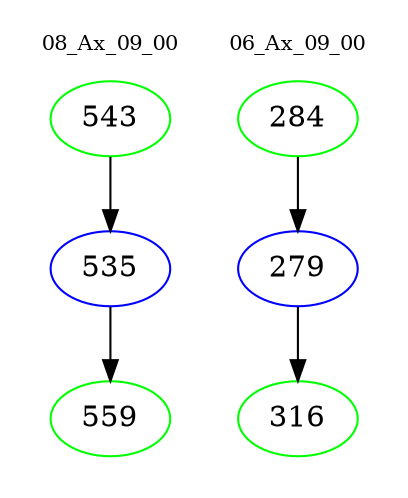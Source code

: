 digraph{
subgraph cluster_0 {
color = white
label = "08_Ax_09_00";
fontsize=10;
T0_543 [label="543", color="green"]
T0_543 -> T0_535 [color="black"]
T0_535 [label="535", color="blue"]
T0_535 -> T0_559 [color="black"]
T0_559 [label="559", color="green"]
}
subgraph cluster_1 {
color = white
label = "06_Ax_09_00";
fontsize=10;
T1_284 [label="284", color="green"]
T1_284 -> T1_279 [color="black"]
T1_279 [label="279", color="blue"]
T1_279 -> T1_316 [color="black"]
T1_316 [label="316", color="green"]
}
}
